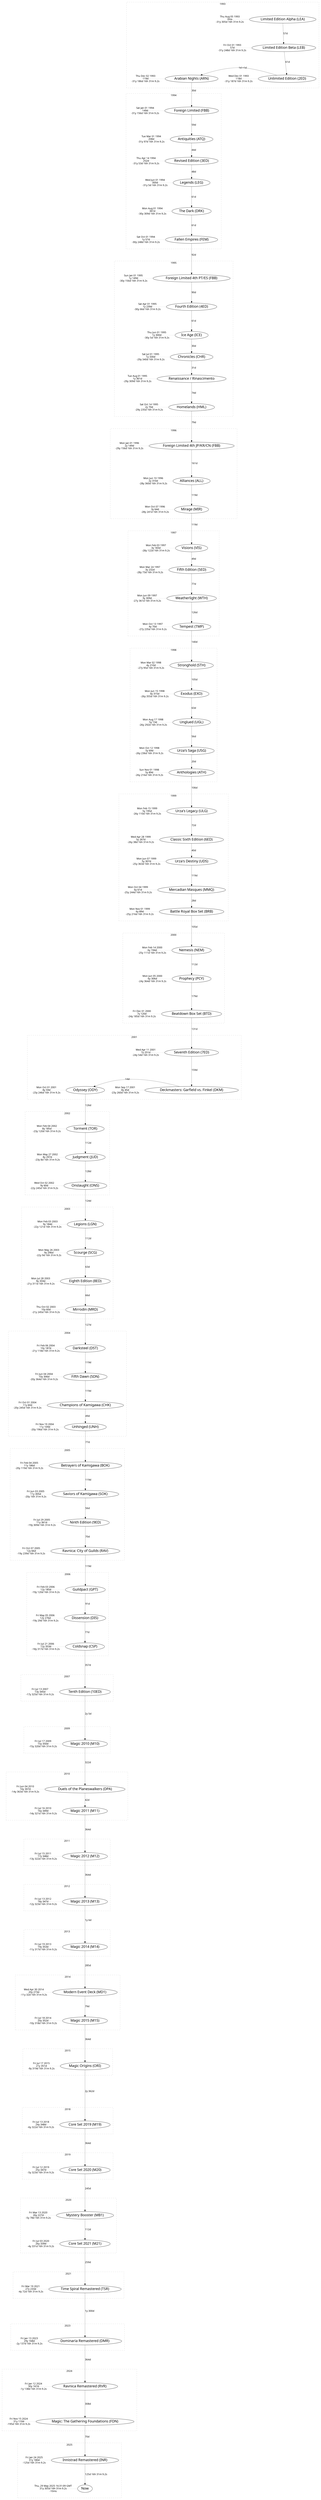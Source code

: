 digraph {
    node [fontname="Simple Plan";];
    edge [fontname="Master Photograph";];
    fontname="Simple Plan";
    rankdir="TD";
    subgraph cluster_1993 {
        fontname="Master Photograph";
        label="1993";
        penwidth="0.2";
        style="dashed";
        subgraph {
            peripheries=0;
            cluster=true;
            label="";
            "Limited Edition Alpha (LEA)" [fontsize="20";];
            "annotation0" [label="Thu Aug 05 1993\n0ms\n-31y 305d 16h 31m 9.2s"; margin="0.2"; shape="plaintext"; style="dotted";];
            "annotation0" -> "Limited Edition Alpha (LEA)" [arrowhead="none"; minlen="0"; penwidth="0.5"; style="dotted"; tailclip="false"; weight="0";];
        }
        subgraph {
            peripheries=0;
            cluster=true;
            label="";
            "Limited Edition Beta (LEB)" [fontsize="20";];
            "annotation1" [label="Fri Oct 01 1993\n57d\n-31y 248d 16h 31m 9.2s"; margin="0.2"; shape="plaintext"; style="dotted";];
            "annotation1" -> "Limited Edition Beta (LEB)" [arrowhead="none"; minlen="0"; penwidth="0.5"; style="dotted"; tailclip="false"; weight="0";];
        }
        subgraph {
            peripheries=0;
            cluster=true;
            label="";
            "Unlimited Edition (2ED)" [fontsize="20";];
            "annotation2" [label="Wed Dec 01 1993\n118d\n-31y 187d 16h 31m 9.2s"; margin="0.2"; shape="plaintext"; style="dotted";];
            "annotation2" -> "Unlimited Edition (2ED)" [arrowhead="none"; minlen="0"; penwidth="0.5"; style="dotted"; tailclip="false"; weight="0";];
        }
        subgraph {
            peripheries=0;
            cluster=true;
            label="";
            "Arabian Nights (ARN)" [fontsize="20";];
            "annotation3" [label="Thu Dec 02 1993\n119d\n-31y 186d 16h 31m 9.2s"; margin="0.2"; shape="plaintext"; style="dotted";];
            "annotation3" -> "Arabian Nights (ARN)" [arrowhead="none"; minlen="0"; penwidth="0.5"; style="dotted"; tailclip="false"; weight="0";];
        }
    }
    subgraph cluster_1994 {
        fontname="Master Photograph";
        label="1994";
        penwidth="0.2";
        style="dashed";
        subgraph {
            peripheries=0;
            cluster=true;
            label="";
            "Foreign Limited (FBB)" [fontsize="20";];
            "annotation4" [label="Sat Jan 01 1994\n149d\n-31y 156d 16h 31m 9.2s"; margin="0.2"; shape="plaintext"; style="dotted";];
            "annotation4" -> "Foreign Limited (FBB)" [arrowhead="none"; minlen="0"; penwidth="0.5"; style="dotted"; tailclip="false"; weight="0";];
        }
        subgraph {
            peripheries=0;
            cluster=true;
            label="";
            "Antiquities (ATQ)" [fontsize="20";];
            "annotation5" [label="Tue Mar 01 1994\n208d\n-31y 97d 16h 31m 9.2s"; margin="0.2"; shape="plaintext"; style="dotted";];
            "annotation5" -> "Antiquities (ATQ)" [arrowhead="none"; minlen="0"; penwidth="0.5"; style="dotted"; tailclip="false"; weight="0";];
        }
        subgraph {
            peripheries=0;
            cluster=true;
            label="";
            "Revised Edition (3ED)" [fontsize="20";];
            "annotation6" [label="Thu Apr 14 1994\n252d\n-31y 53d 16h 31m 9.2s"; margin="0.2"; shape="plaintext"; style="dotted";];
            "annotation6" -> "Revised Edition (3ED)" [arrowhead="none"; minlen="0"; penwidth="0.5"; style="dotted"; tailclip="false"; weight="0";];
        }
        subgraph {
            peripheries=0;
            cluster=true;
            label="";
            "Legends (LEG)" [fontsize="20";];
            "annotation7" [label="Wed Jun 01 1994\n300d\n-31y 5d 16h 31m 9.2s"; margin="0.2"; shape="plaintext"; style="dotted";];
            "annotation7" -> "Legends (LEG)" [arrowhead="none"; minlen="0"; penwidth="0.5"; style="dotted"; tailclip="false"; weight="0";];
        }
        subgraph {
            peripheries=0;
            cluster=true;
            label="";
            "The Dark (DRK)" [fontsize="20";];
            "annotation8" [label="Mon Aug 01 1994\n361d\n-30y 309d 16h 31m 9.2s"; margin="0.2"; shape="plaintext"; style="dotted";];
            "annotation8" -> "The Dark (DRK)" [arrowhead="none"; minlen="0"; penwidth="0.5"; style="dotted"; tailclip="false"; weight="0";];
        }
        subgraph {
            peripheries=0;
            cluster=true;
            label="";
            "Fallen Empires (FEM)" [fontsize="20";];
            "annotation9" [label="Sat Oct 01 1994\n1y 57d\n-30y 248d 16h 31m 9.2s"; margin="0.2"; shape="plaintext"; style="dotted";];
            "annotation9" -> "Fallen Empires (FEM)" [arrowhead="none"; minlen="0"; penwidth="0.5"; style="dotted"; tailclip="false"; weight="0";];
        }
    }
    subgraph cluster_1995 {
        fontname="Master Photograph";
        label="1995";
        penwidth="0.2";
        style="dashed";
        subgraph {
            peripheries=0;
            cluster=true;
            label="";
            "Foreign Limited 4th PT/ES (FBB)" [fontsize="20";];
            "annotation10" [label="Sun Jan 01 1995\n1y 149d\n-30y 156d 16h 31m 9.2s"; margin="0.2"; shape="plaintext"; style="dotted";];
            "annotation10" -> "Foreign Limited 4th PT/ES (FBB)" [arrowhead="none"; minlen="0"; penwidth="0.5"; style="dotted"; tailclip="false"; weight="0";];
        }
        subgraph {
            peripheries=0;
            cluster=true;
            label="";
            "Fourth Edition (4ED)" [fontsize="20";];
            "annotation11" [label="Sat Apr 01 1995\n1y 239d\n-30y 66d 16h 31m 9.2s"; margin="0.2"; shape="plaintext"; style="dotted";];
            "annotation11" -> "Fourth Edition (4ED)" [arrowhead="none"; minlen="0"; penwidth="0.5"; style="dotted"; tailclip="false"; weight="0";];
        }
        subgraph {
            peripheries=0;
            cluster=true;
            label="";
            "Ice Age (ICE)" [fontsize="20";];
            "annotation12" [label="Thu Jun 01 1995\n1y 300d\n-30y 5d 16h 31m 9.2s"; margin="0.2"; shape="plaintext"; style="dotted";];
            "annotation12" -> "Ice Age (ICE)" [arrowhead="none"; minlen="0"; penwidth="0.5"; style="dotted"; tailclip="false"; weight="0";];
        }
        subgraph {
            peripheries=0;
            cluster=true;
            label="";
            "Chronicles (CHR)" [fontsize="20";];
            "annotation13" [label="Sat Jul 01 1995\n1y 330d\n-29y 340d 16h 31m 9.2s"; margin="0.2"; shape="plaintext"; style="dotted";];
            "annotation13" -> "Chronicles (CHR)" [arrowhead="none"; minlen="0"; penwidth="0.5"; style="dotted"; tailclip="false"; weight="0";];
        }
        subgraph {
            peripheries=0;
            cluster=true;
            label="";
            "Renaissance / Rinascimento" [fontsize="20";];
            "annotation14" [label="Tue Aug 01 1995\n1y 361d\n-29y 309d 16h 31m 9.2s"; margin="0.2"; shape="plaintext"; style="dotted";];
            "annotation14" -> "Renaissance / Rinascimento" [arrowhead="none"; minlen="0"; penwidth="0.5"; style="dotted"; tailclip="false"; weight="0";];
        }
        subgraph {
            peripheries=0;
            cluster=true;
            label="";
            "Homelands (HML)" [fontsize="20";];
            "annotation15" [label="Sat Oct 14 1995\n2y 70d\n-29y 235d 16h 31m 9.2s"; margin="0.2"; shape="plaintext"; style="dotted";];
            "annotation15" -> "Homelands (HML)" [arrowhead="none"; minlen="0"; penwidth="0.5"; style="dotted"; tailclip="false"; weight="0";];
        }
    }
    subgraph cluster_1996 {
        fontname="Master Photograph";
        label="1996";
        penwidth="0.2";
        style="dashed";
        subgraph {
            peripheries=0;
            cluster=true;
            label="";
            "Foreign Limited 4th JP/KR/CN (FBB)" [fontsize="20";];
            "annotation16" [label="Mon Jan 01 1996\n2y 149d\n-29y 156d 16h 31m 9.2s"; margin="0.2"; shape="plaintext"; style="dotted";];
            "annotation16" -> "Foreign Limited 4th JP/KR/CN (FBB)" [arrowhead="none"; minlen="0"; penwidth="0.5"; style="dotted"; tailclip="false"; weight="0";];
        }
        subgraph {
            peripheries=0;
            cluster=true;
            label="";
            "Alliances (ALL)" [fontsize="20";];
            "annotation17" [label="Mon Jun 10 1996\n2y 310d\n-28y 360d 16h 31m 9.2s"; margin="0.2"; shape="plaintext"; style="dotted";];
            "annotation17" -> "Alliances (ALL)" [arrowhead="none"; minlen="0"; penwidth="0.5"; style="dotted"; tailclip="false"; weight="0";];
        }
        subgraph {
            peripheries=0;
            cluster=true;
            label="";
            "Mirage (MIR)" [fontsize="20";];
            "annotation18" [label="Mon Oct 07 1996\n3y 64d\n-28y 241d 16h 31m 9.2s"; margin="0.2"; shape="plaintext"; style="dotted";];
            "annotation18" -> "Mirage (MIR)" [arrowhead="none"; minlen="0"; penwidth="0.5"; style="dotted"; tailclip="false"; weight="0";];
        }
    }
    subgraph cluster_1997 {
        fontname="Master Photograph";
        label="1997";
        penwidth="0.2";
        style="dashed";
        subgraph {
            peripheries=0;
            cluster=true;
            label="";
            "Visions (VIS)" [fontsize="20";];
            "annotation19" [label="Mon Feb 03 1997\n3y 183d\n-28y 122d 16h 31m 9.2s"; margin="0.2"; shape="plaintext"; style="dotted";];
            "annotation19" -> "Visions (VIS)" [arrowhead="none"; minlen="0"; penwidth="0.5"; style="dotted"; tailclip="false"; weight="0";];
        }
        subgraph {
            peripheries=0;
            cluster=true;
            label="";
            "Fifth Edition (5ED)" [fontsize="20";];
            "annotation20" [label="Mon Mar 24 1997\n3y 232d\n-28y 73d 16h 31m 9.2s"; margin="0.2"; shape="plaintext"; style="dotted";];
            "annotation20" -> "Fifth Edition (5ED)" [arrowhead="none"; minlen="0"; penwidth="0.5"; style="dotted"; tailclip="false"; weight="0";];
        }
        subgraph {
            peripheries=0;
            cluster=true;
            label="";
            "Weatherlight (WTH)" [fontsize="20";];
            "annotation21" [label="Mon Jun 09 1997\n3y 309d\n-27y 361d 16h 31m 9.2s"; margin="0.2"; shape="plaintext"; style="dotted";];
            "annotation21" -> "Weatherlight (WTH)" [arrowhead="none"; minlen="0"; penwidth="0.5"; style="dotted"; tailclip="false"; weight="0";];
        }
        subgraph {
            peripheries=0;
            cluster=true;
            label="";
            "Tempest (TMP)" [fontsize="20";];
            "annotation22" [label="Mon Oct 13 1997\n4y 70d\n-27y 235d 16h 31m 9.2s"; margin="0.2"; shape="plaintext"; style="dotted";];
            "annotation22" -> "Tempest (TMP)" [arrowhead="none"; minlen="0"; penwidth="0.5"; style="dotted"; tailclip="false"; weight="0";];
        }
    }
    subgraph cluster_1998 {
        fontname="Master Photograph";
        label="1998";
        penwidth="0.2";
        style="dashed";
        subgraph {
            peripheries=0;
            cluster=true;
            label="";
            "Stronghold (STH)" [fontsize="20";];
            "annotation23" [label="Mon Mar 02 1998\n4y 210d\n-27y 95d 16h 31m 9.2s"; margin="0.2"; shape="plaintext"; style="dotted";];
            "annotation23" -> "Stronghold (STH)" [arrowhead="none"; minlen="0"; penwidth="0.5"; style="dotted"; tailclip="false"; weight="0";];
        }
        subgraph {
            peripheries=0;
            cluster=true;
            label="";
            "Exodus (EXO)" [fontsize="20";];
            "annotation24" [label="Mon Jun 15 1998\n4y 315d\n-26y 355d 16h 31m 9.2s"; margin="0.2"; shape="plaintext"; style="dotted";];
            "annotation24" -> "Exodus (EXO)" [arrowhead="none"; minlen="0"; penwidth="0.5"; style="dotted"; tailclip="false"; weight="0";];
        }
        subgraph {
            peripheries=0;
            cluster=true;
            label="";
            "Unglued (UGL)" [fontsize="20";];
            "annotation25" [label="Mon Aug 17 1998\n5y 13d\n-26y 292d 16h 31m 9.2s"; margin="0.2"; shape="plaintext"; style="dotted";];
            "annotation25" -> "Unglued (UGL)" [arrowhead="none"; minlen="0"; penwidth="0.5"; style="dotted"; tailclip="false"; weight="0";];
        }
        subgraph {
            peripheries=0;
            cluster=true;
            label="";
            "Urza's Saga (USG)" [fontsize="20";];
            "annotation26" [label="Mon Oct 12 1998\n5y 69d\n-26y 236d 16h 31m 9.2s"; margin="0.2"; shape="plaintext"; style="dotted";];
            "annotation26" -> "Urza's Saga (USG)" [arrowhead="none"; minlen="0"; penwidth="0.5"; style="dotted"; tailclip="false"; weight="0";];
        }
        subgraph {
            peripheries=0;
            cluster=true;
            label="";
            "Anthologies (ATH)" [fontsize="20";];
            "annotation27" [label="Sun Nov 01 1998\n5y 89d\n-26y 216d 16h 31m 9.2s"; margin="0.2"; shape="plaintext"; style="dotted";];
            "annotation27" -> "Anthologies (ATH)" [arrowhead="none"; minlen="0"; penwidth="0.5"; style="dotted"; tailclip="false"; weight="0";];
        }
    }
    subgraph cluster_1999 {
        fontname="Master Photograph";
        label="1999";
        penwidth="0.2";
        style="dashed";
        subgraph {
            peripheries=0;
            cluster=true;
            label="";
            "Urza's Legacy (ULG)" [fontsize="20";];
            "annotation28" [label="Mon Feb 15 1999\n5y 195d\n-26y 110d 16h 31m 9.2s"; margin="0.2"; shape="plaintext"; style="dotted";];
            "annotation28" -> "Urza's Legacy (ULG)" [arrowhead="none"; minlen="0"; penwidth="0.5"; style="dotted"; tailclip="false"; weight="0";];
        }
        subgraph {
            peripheries=0;
            cluster=true;
            label="";
            "Classic Sixth Edition (6ED)" [fontsize="20";];
            "annotation29" [label="Wed Apr 28 1999\n5y 267d\n-26y 38d 16h 31m 9.2s"; margin="0.2"; shape="plaintext"; style="dotted";];
            "annotation29" -> "Classic Sixth Edition (6ED)" [arrowhead="none"; minlen="0"; penwidth="0.5"; style="dotted"; tailclip="false"; weight="0";];
        }
        subgraph {
            peripheries=0;
            cluster=true;
            label="";
            "Urza's Destiny (UDS)" [fontsize="20";];
            "annotation30" [label="Mon Jun 07 1999\n5y 307d\n-25y 363d 16h 31m 9.2s"; margin="0.2"; shape="plaintext"; style="dotted";];
            "annotation30" -> "Urza's Destiny (UDS)" [arrowhead="none"; minlen="0"; penwidth="0.5"; style="dotted"; tailclip="false"; weight="0";];
        }
        subgraph {
            peripheries=0;
            cluster=true;
            label="";
            "Mercadian Masques (MMQ)" [fontsize="20";];
            "annotation31" [label="Mon Oct 04 1999\n6y 61d\n-25y 244d 16h 31m 9.2s"; margin="0.2"; shape="plaintext"; style="dotted";];
            "annotation31" -> "Mercadian Masques (MMQ)" [arrowhead="none"; minlen="0"; penwidth="0.5"; style="dotted"; tailclip="false"; weight="0";];
        }
        subgraph {
            peripheries=0;
            cluster=true;
            label="";
            "Battle Royal Box Set (BRB)" [fontsize="20";];
            "annotation32" [label="Mon Nov 01 1999\n6y 89d\n-25y 216d 16h 31m 9.2s"; margin="0.2"; shape="plaintext"; style="dotted";];
            "annotation32" -> "Battle Royal Box Set (BRB)" [arrowhead="none"; minlen="0"; penwidth="0.5"; style="dotted"; tailclip="false"; weight="0";];
        }
    }
    subgraph cluster_2000 {
        fontname="Master Photograph";
        label="2000";
        penwidth="0.2";
        style="dashed";
        subgraph {
            peripheries=0;
            cluster=true;
            label="";
            "Nemesis (NEM)" [fontsize="20";];
            "annotation33" [label="Mon Feb 14 2000\n6y 194d\n-25y 111d 16h 31m 9.2s"; margin="0.2"; shape="plaintext"; style="dotted";];
            "annotation33" -> "Nemesis (NEM)" [arrowhead="none"; minlen="0"; penwidth="0.5"; style="dotted"; tailclip="false"; weight="0";];
        }
        subgraph {
            peripheries=0;
            cluster=true;
            label="";
            "Prophecy (PCY)" [fontsize="20";];
            "annotation34" [label="Mon Jun 05 2000\n6y 306d\n-24y 364d 16h 31m 9.2s"; margin="0.2"; shape="plaintext"; style="dotted";];
            "annotation34" -> "Prophecy (PCY)" [arrowhead="none"; minlen="0"; penwidth="0.5"; style="dotted"; tailclip="false"; weight="0";];
        }
        subgraph {
            peripheries=0;
            cluster=true;
            label="";
            "Beatdown Box Set (BTD)" [fontsize="20";];
            "annotation35" [label="Fri Dec 01 2000\n7y 120d\n-24y 185d 16h 31m 9.2s"; margin="0.2"; shape="plaintext"; style="dotted";];
            "annotation35" -> "Beatdown Box Set (BTD)" [arrowhead="none"; minlen="0"; penwidth="0.5"; style="dotted"; tailclip="false"; weight="0";];
        }
    }
    subgraph cluster_2001 {
        fontname="Master Photograph";
        label="2001";
        penwidth="0.2";
        style="dashed";
        subgraph {
            peripheries=0;
            cluster=true;
            label="";
            "Seventh Edition (7ED)" [fontsize="20";];
            "annotation36" [label="Wed Apr 11 2001\n7y 251d\n-24y 54d 16h 31m 9.2s"; margin="0.2"; shape="plaintext"; style="dotted";];
            "annotation36" -> "Seventh Edition (7ED)" [arrowhead="none"; minlen="0"; penwidth="0.5"; style="dotted"; tailclip="false"; weight="0";];
        }
        subgraph {
            peripheries=0;
            cluster=true;
            label="";
            "Deckmasters: Garfield vs. Finkel (DKM)" [fontsize="20";];
            "annotation37" [label="Mon Sep 17 2001\n8y 45d\n-23y 260d 16h 31m 9.2s"; margin="0.2"; shape="plaintext"; style="dotted";];
            "annotation37" -> "Deckmasters: Garfield vs. Finkel (DKM)" [arrowhead="none"; minlen="0"; penwidth="0.5"; style="dotted"; tailclip="false"; weight="0";];
        }
        subgraph {
            peripheries=0;
            cluster=true;
            label="";
            "Odyssey (ODY)" [fontsize="20";];
            "annotation38" [label="Mon Oct 01 2001\n8y 59d\n-23y 246d 16h 31m 9.2s"; margin="0.2"; shape="plaintext"; style="dotted";];
            "annotation38" -> "Odyssey (ODY)" [arrowhead="none"; minlen="0"; penwidth="0.5"; style="dotted"; tailclip="false"; weight="0";];
        }
    }
    subgraph cluster_2002 {
        fontname="Master Photograph";
        label="2002";
        penwidth="0.2";
        style="dashed";
        subgraph {
            peripheries=0;
            cluster=true;
            label="";
            "Torment (TOR)" [fontsize="20";];
            "annotation39" [label="Mon Feb 04 2002\n8y 185d\n-23y 120d 16h 31m 9.2s"; margin="0.2"; shape="plaintext"; style="dotted";];
            "annotation39" -> "Torment (TOR)" [arrowhead="none"; minlen="0"; penwidth="0.5"; style="dotted"; tailclip="false"; weight="0";];
        }
        subgraph {
            peripheries=0;
            cluster=true;
            label="";
            "Judgment (JUD)" [fontsize="20";];
            "annotation40" [label="Mon May 27 2002\n8y 297d\n-23y 8d 16h 31m 9.2s"; margin="0.2"; shape="plaintext"; style="dotted";];
            "annotation40" -> "Judgment (JUD)" [arrowhead="none"; minlen="0"; penwidth="0.5"; style="dotted"; tailclip="false"; weight="0";];
        }
        subgraph {
            peripheries=0;
            cluster=true;
            label="";
            "Onslaught (ONS)" [fontsize="20";];
            "annotation41" [label="Wed Oct 02 2002\n9y 60d\n-22y 245d 16h 31m 9.2s"; margin="0.2"; shape="plaintext"; style="dotted";];
            "annotation41" -> "Onslaught (ONS)" [arrowhead="none"; minlen="0"; penwidth="0.5"; style="dotted"; tailclip="false"; weight="0";];
        }
    }
    subgraph cluster_2003 {
        fontname="Master Photograph";
        label="2003";
        penwidth="0.2";
        style="dashed";
        subgraph {
            peripheries=0;
            cluster=true;
            label="";
            "Legions (LGN)" [fontsize="20";];
            "annotation42" [label="Mon Feb 03 2003\n9y 184d\n-22y 121d 16h 31m 9.2s"; margin="0.2"; shape="plaintext"; style="dotted";];
            "annotation42" -> "Legions (LGN)" [arrowhead="none"; minlen="0"; penwidth="0.5"; style="dotted"; tailclip="false"; weight="0";];
        }
        subgraph {
            peripheries=0;
            cluster=true;
            label="";
            "Scourge (SCG)" [fontsize="20";];
            "annotation43" [label="Mon May 26 2003\n9y 296d\n-22y 9d 16h 31m 9.2s"; margin="0.2"; shape="plaintext"; style="dotted";];
            "annotation43" -> "Scourge (SCG)" [arrowhead="none"; minlen="0"; penwidth="0.5"; style="dotted"; tailclip="false"; weight="0";];
        }
        subgraph {
            peripheries=0;
            cluster=true;
            label="";
            "Eighth Edition (8ED)" [fontsize="20";];
            "annotation44" [label="Mon Jul 28 2003\n9y 359d\n-21y 311d 16h 31m 9.2s"; margin="0.2"; shape="plaintext"; style="dotted";];
            "annotation44" -> "Eighth Edition (8ED)" [arrowhead="none"; minlen="0"; penwidth="0.5"; style="dotted"; tailclip="false"; weight="0";];
        }
        subgraph {
            peripheries=0;
            cluster=true;
            label="";
            "Mirrodin (MRD)" [fontsize="20";];
            "annotation45" [label="Thu Oct 02 2003\n10y 60d\n-21y 245d 16h 31m 9.2s"; margin="0.2"; shape="plaintext"; style="dotted";];
            "annotation45" -> "Mirrodin (MRD)" [arrowhead="none"; minlen="0"; penwidth="0.5"; style="dotted"; tailclip="false"; weight="0";];
        }
    }
    subgraph cluster_2004 {
        fontname="Master Photograph";
        label="2004";
        penwidth="0.2";
        style="dashed";
        subgraph {
            peripheries=0;
            cluster=true;
            label="";
            "Darksteel (DST)" [fontsize="20";];
            "annotation46" [label="Fri Feb 06 2004\n10y 187d\n-21y 118d 16h 31m 9.2s"; margin="0.2"; shape="plaintext"; style="dotted";];
            "annotation46" -> "Darksteel (DST)" [arrowhead="none"; minlen="0"; penwidth="0.5"; style="dotted"; tailclip="false"; weight="0";];
        }
        subgraph {
            peripheries=0;
            cluster=true;
            label="";
            "Fifth Dawn (5DN)" [fontsize="20";];
            "annotation47" [label="Fri Jun 04 2004\n10y 306d\n-20y 364d 16h 31m 9.2s"; margin="0.2"; shape="plaintext"; style="dotted";];
            "annotation47" -> "Fifth Dawn (5DN)" [arrowhead="none"; minlen="0"; penwidth="0.5"; style="dotted"; tailclip="false"; weight="0";];
        }
        subgraph {
            peripheries=0;
            cluster=true;
            label="";
            "Champions of Kamigawa (CHK)" [fontsize="20";];
            "annotation48" [label="Fri Oct 01 2004\n11y 60d\n-20y 245d 16h 31m 9.2s"; margin="0.2"; shape="plaintext"; style="dotted";];
            "annotation48" -> "Champions of Kamigawa (CHK)" [arrowhead="none"; minlen="0"; penwidth="0.5"; style="dotted"; tailclip="false"; weight="0";];
        }
        subgraph {
            peripheries=0;
            cluster=true;
            label="";
            "Unhinged (UNH)" [fontsize="20";];
            "annotation49" [label="Fri Nov 19 2004\n11y 109d\n-20y 196d 16h 31m 9.2s"; margin="0.2"; shape="plaintext"; style="dotted";];
            "annotation49" -> "Unhinged (UNH)" [arrowhead="none"; minlen="0"; penwidth="0.5"; style="dotted"; tailclip="false"; weight="0";];
        }
    }
    subgraph cluster_2005 {
        fontname="Master Photograph";
        label="2005";
        penwidth="0.2";
        style="dashed";
        subgraph {
            peripheries=0;
            cluster=true;
            label="";
            "Betrayers of Kamigawa (BOK)" [fontsize="20";];
            "annotation50" [label="Fri Feb 04 2005\n11y 186d\n-20y 119d 16h 31m 9.2s"; margin="0.2"; shape="plaintext"; style="dotted";];
            "annotation50" -> "Betrayers of Kamigawa (BOK)" [arrowhead="none"; minlen="0"; penwidth="0.5"; style="dotted"; tailclip="false"; weight="0";];
        }
        subgraph {
            peripheries=0;
            cluster=true;
            label="";
            "Saviors of Kamigawa (SOK)" [fontsize="20";];
            "annotation51" [label="Fri Jun 03 2005\n11y 305d\n-20y 16h 31m 9.2s"; margin="0.2"; shape="plaintext"; style="dotted";];
            "annotation51" -> "Saviors of Kamigawa (SOK)" [arrowhead="none"; minlen="0"; penwidth="0.5"; style="dotted"; tailclip="false"; weight="0";];
        }
        subgraph {
            peripheries=0;
            cluster=true;
            label="";
            "Ninth Edition (9ED)" [fontsize="20";];
            "annotation52" [label="Fri Jul 29 2005\n11y 361d\n-19y 309d 16h 31m 9.2s"; margin="0.2"; shape="plaintext"; style="dotted";];
            "annotation52" -> "Ninth Edition (9ED)" [arrowhead="none"; minlen="0"; penwidth="0.5"; style="dotted"; tailclip="false"; weight="0";];
        }
        subgraph {
            peripheries=0;
            cluster=true;
            label="";
            "Ravnica: City of Guilds (RAV)" [fontsize="20";];
            "annotation53" [label="Fri Oct 07 2005\n12y 66d\n-19y 239d 16h 31m 9.2s"; margin="0.2"; shape="plaintext"; style="dotted";];
            "annotation53" -> "Ravnica: City of Guilds (RAV)" [arrowhead="none"; minlen="0"; penwidth="0.5"; style="dotted"; tailclip="false"; weight="0";];
        }
    }
    subgraph cluster_2006 {
        fontname="Master Photograph";
        label="2006";
        penwidth="0.2";
        style="dashed";
        subgraph {
            peripheries=0;
            cluster=true;
            label="";
            "Guildpact (GPT)" [fontsize="20";];
            "annotation54" [label="Fri Feb 03 2006\n12y 185d\n-19y 120d 16h 31m 9.2s"; margin="0.2"; shape="plaintext"; style="dotted";];
            "annotation54" -> "Guildpact (GPT)" [arrowhead="none"; minlen="0"; penwidth="0.5"; style="dotted"; tailclip="false"; weight="0";];
        }
        subgraph {
            peripheries=0;
            cluster=true;
            label="";
            "Dissension (DIS)" [fontsize="20";];
            "annotation55" [label="Fri May 05 2006\n12y 276d\n-19y 29d 16h 31m 9.2s"; margin="0.2"; shape="plaintext"; style="dotted";];
            "annotation55" -> "Dissension (DIS)" [arrowhead="none"; minlen="0"; penwidth="0.5"; style="dotted"; tailclip="false"; weight="0";];
        }
        subgraph {
            peripheries=0;
            cluster=true;
            label="";
            "Coldsnap (CSP)" [fontsize="20";];
            "annotation56" [label="Fri Jul 21 2006\n12y 353d\n-18y 317d 16h 31m 9.2s"; margin="0.2"; shape="plaintext"; style="dotted";];
            "annotation56" -> "Coldsnap (CSP)" [arrowhead="none"; minlen="0"; penwidth="0.5"; style="dotted"; tailclip="false"; weight="0";];
        }
    }
    subgraph cluster_2007 {
        fontname="Master Photograph";
        label="2007";
        penwidth="0.2";
        style="dashed";
        subgraph {
            peripheries=0;
            cluster=true;
            label="";
            "Tenth Edition (10ED)" [fontsize="20";];
            "annotation57" [label="Fri Jul 13 2007\n13y 345d\n-17y 325d 16h 31m 9.2s"; margin="0.2"; shape="plaintext"; style="dotted";];
            "annotation57" -> "Tenth Edition (10ED)" [arrowhead="none"; minlen="0"; penwidth="0.5"; style="dotted"; tailclip="false"; weight="0";];
        }
    }
    subgraph cluster_2009 {
        fontname="Master Photograph";
        label="2009";
        penwidth="0.2";
        style="dashed";
        subgraph {
            peripheries=0;
            cluster=true;
            label="";
            "Magic 2010 (M10)" [fontsize="20";];
            "annotation58" [label="Fri Jul 17 2009\n15y 350d\n-15y 320d 16h 31m 9.2s"; margin="0.2"; shape="plaintext"; style="dotted";];
            "annotation58" -> "Magic 2010 (M10)" [arrowhead="none"; minlen="0"; penwidth="0.5"; style="dotted"; tailclip="false"; weight="0";];
        }
    }
    subgraph cluster_2010 {
        fontname="Master Photograph";
        label="2010";
        penwidth="0.2";
        style="dashed";
        subgraph {
            peripheries=0;
            cluster=true;
            label="";
            "Duels of the Planeswalkers (DPA)" [fontsize="20";];
            "annotation59" [label="Fri Jun 04 2010\n16y 307d\n-14y 363d 16h 31m 9.2s"; margin="0.2"; shape="plaintext"; style="dotted";];
            "annotation59" -> "Duels of the Planeswalkers (DPA)" [arrowhead="none"; minlen="0"; penwidth="0.5"; style="dotted"; tailclip="false"; weight="0";];
        }
        subgraph {
            peripheries=0;
            cluster=true;
            label="";
            "Magic 2011 (M11)" [fontsize="20";];
            "annotation60" [label="Fri Jul 16 2010\n16y 349d\n-14y 321d 16h 31m 9.2s"; margin="0.2"; shape="plaintext"; style="dotted";];
            "annotation60" -> "Magic 2011 (M11)" [arrowhead="none"; minlen="0"; penwidth="0.5"; style="dotted"; tailclip="false"; weight="0";];
        }
    }
    subgraph cluster_2011 {
        fontname="Master Photograph";
        label="2011";
        penwidth="0.2";
        style="dashed";
        subgraph {
            peripheries=0;
            cluster=true;
            label="";
            "Magic 2012 (M12)" [fontsize="20";];
            "annotation61" [label="Fri Jul 15 2011\n17y 348d\n-13y 322d 16h 31m 9.2s"; margin="0.2"; shape="plaintext"; style="dotted";];
            "annotation61" -> "Magic 2012 (M12)" [arrowhead="none"; minlen="0"; penwidth="0.5"; style="dotted"; tailclip="false"; weight="0";];
        }
    }
    subgraph cluster_2012 {
        fontname="Master Photograph";
        label="2012";
        penwidth="0.2";
        style="dashed";
        subgraph {
            peripheries=0;
            cluster=true;
            label="";
            "Magic 2013 (M13)" [fontsize="20";];
            "annotation62" [label="Fri Jul 13 2012\n18y 347d\n-12y 323d 16h 31m 9.2s"; margin="0.2"; shape="plaintext"; style="dotted";];
            "annotation62" -> "Magic 2013 (M13)" [arrowhead="none"; minlen="0"; penwidth="0.5"; style="dotted"; tailclip="false"; weight="0";];
        }
    }
    subgraph cluster_2013 {
        fontname="Master Photograph";
        label="2013";
        penwidth="0.2";
        style="dashed";
        subgraph {
            peripheries=0;
            cluster=true;
            label="";
            "Magic 2014 (M14)" [fontsize="20";];
            "annotation63" [label="Fri Jul 19 2013\n19y 353d\n-11y 317d 16h 31m 9.2s"; margin="0.2"; shape="plaintext"; style="dotted";];
            "annotation63" -> "Magic 2014 (M14)" [arrowhead="none"; minlen="0"; penwidth="0.5"; style="dotted"; tailclip="false"; weight="0";];
        }
    }
    subgraph cluster_2014 {
        fontname="Master Photograph";
        label="2014";
        penwidth="0.2";
        style="dashed";
        subgraph {
            peripheries=0;
            cluster=true;
            label="";
            "Modern Event Deck (MD1)" [fontsize="20";];
            "annotation64" [label="Wed Apr 30 2014\n20y 273d\n-11y 32d 16h 31m 9.2s"; margin="0.2"; shape="plaintext"; style="dotted";];
            "annotation64" -> "Modern Event Deck (MD1)" [arrowhead="none"; minlen="0"; penwidth="0.5"; style="dotted"; tailclip="false"; weight="0";];
        }
        subgraph {
            peripheries=0;
            cluster=true;
            label="";
            "Magic 2015 (M15)" [fontsize="20";];
            "annotation65" [label="Fri Jul 18 2014\n20y 352d\n-10y 318d 16h 31m 9.2s"; margin="0.2"; shape="plaintext"; style="dotted";];
            "annotation65" -> "Magic 2015 (M15)" [arrowhead="none"; minlen="0"; penwidth="0.5"; style="dotted"; tailclip="false"; weight="0";];
        }
    }
    subgraph cluster_2015 {
        fontname="Master Photograph";
        label="2015";
        penwidth="0.2";
        style="dashed";
        subgraph {
            peripheries=0;
            cluster=true;
            label="";
            "Magic Origins (ORI)" [fontsize="20";];
            "annotation66" [label="Fri Jul 17 2015\n21y 351d\n-9y 319d 16h 31m 9.2s"; margin="0.2"; shape="plaintext"; style="dotted";];
            "annotation66" -> "Magic Origins (ORI)" [arrowhead="none"; minlen="0"; penwidth="0.5"; style="dotted"; tailclip="false"; weight="0";];
        }
    }
    subgraph cluster_2018 {
        fontname="Master Photograph";
        label="2018";
        penwidth="0.2";
        style="dashed";
        subgraph {
            peripheries=0;
            cluster=true;
            label="";
            "Core Set 2019 (M19)" [fontsize="20";];
            "annotation67" [label="Fri Jul 13 2018\n24y 348d\n-6y 322d 16h 31m 9.2s"; margin="0.2"; shape="plaintext"; style="dotted";];
            "annotation67" -> "Core Set 2019 (M19)" [arrowhead="none"; minlen="0"; penwidth="0.5"; style="dotted"; tailclip="false"; weight="0";];
        }
    }
    subgraph cluster_2019 {
        fontname="Master Photograph";
        label="2019";
        penwidth="0.2";
        style="dashed";
        subgraph {
            peripheries=0;
            cluster=true;
            label="";
            "Core Set 2020 (M20)" [fontsize="20";];
            "annotation68" [label="Fri Jul 12 2019\n25y 347d\n-5y 323d 16h 31m 9.2s"; margin="0.2"; shape="plaintext"; style="dotted";];
            "annotation68" -> "Core Set 2020 (M20)" [arrowhead="none"; minlen="0"; penwidth="0.5"; style="dotted"; tailclip="false"; weight="0";];
        }
    }
    subgraph cluster_2020 {
        fontname="Master Photograph";
        label="2020";
        penwidth="0.2";
        style="dashed";
        subgraph {
            peripheries=0;
            cluster=true;
            label="";
            "Mystery Booster (MB1)" [fontsize="20";];
            "annotation69" [label="Fri Mar 13 2020\n26y 227d\n-5y 78d 16h 31m 9.2s"; margin="0.2"; shape="plaintext"; style="dotted";];
            "annotation69" -> "Mystery Booster (MB1)" [arrowhead="none"; minlen="0"; penwidth="0.5"; style="dotted"; tailclip="false"; weight="0";];
        }
        subgraph {
            peripheries=0;
            cluster=true;
            label="";
            "Core Set 2021 (M21)" [fontsize="20";];
            "annotation70" [label="Fri Jul 03 2020\n26y 339d\n-4y 331d 16h 31m 9.2s"; margin="0.2"; shape="plaintext"; style="dotted";];
            "annotation70" -> "Core Set 2021 (M21)" [arrowhead="none"; minlen="0"; penwidth="0.5"; style="dotted"; tailclip="false"; weight="0";];
        }
    }
    subgraph cluster_2021 {
        fontname="Master Photograph";
        label="2021";
        penwidth="0.2";
        style="dashed";
        subgraph {
            peripheries=0;
            cluster=true;
            label="";
            "Time Spiral Remastered (TSR)" [fontsize="20";];
            "annotation71" [label="Fri Mar 19 2021\n27y 233d\n-4y 72d 16h 31m 9.2s"; margin="0.2"; shape="plaintext"; style="dotted";];
            "annotation71" -> "Time Spiral Remastered (TSR)" [arrowhead="none"; minlen="0"; penwidth="0.5"; style="dotted"; tailclip="false"; weight="0";];
        }
    }
    subgraph cluster_2023 {
        fontname="Master Photograph";
        label="2023";
        penwidth="0.2";
        style="dashed";
        subgraph {
            peripheries=0;
            cluster=true;
            label="";
            "Dominaria Remastered (DMR)" [fontsize="20";];
            "annotation72" [label="Fri Jan 13 2023\n29y 168d\n-2y 137d 16h 31m 9.2s"; margin="0.2"; shape="plaintext"; style="dotted";];
            "annotation72" -> "Dominaria Remastered (DMR)" [arrowhead="none"; minlen="0"; penwidth="0.5"; style="dotted"; tailclip="false"; weight="0";];
        }
    }
    subgraph cluster_2024 {
        fontname="Master Photograph";
        label="2024";
        penwidth="0.2";
        style="dashed";
        subgraph {
            peripheries=0;
            cluster=true;
            label="";
            "Ravnica Remastered (RVR)" [fontsize="20";];
            "annotation73" [label="Fri Jan 12 2024\n30y 167d\n-1y 138d 16h 31m 9.2s"; margin="0.2"; shape="plaintext"; style="dotted";];
            "annotation73" -> "Ravnica Remastered (RVR)" [arrowhead="none"; minlen="0"; penwidth="0.5"; style="dotted"; tailclip="false"; weight="0";];
        }
        subgraph {
            peripheries=0;
            cluster=true;
            label="";
            "Magic: The Gathering Foundations (FDN)" [fontsize="20";];
            "annotation74" [label="Fri Nov 15 2024\n31y 110d\n-195d 16h 31m 9.2s"; margin="0.2"; shape="plaintext"; style="dotted";];
            "annotation74" -> "Magic: The Gathering Foundations (FDN)" [arrowhead="none"; minlen="0"; penwidth="0.5"; style="dotted"; tailclip="false"; weight="0";];
        }
    }
    subgraph cluster_2025 {
        fontname="Master Photograph";
        label="2025";
        penwidth="0.2";
        style="dashed";
        subgraph {
            peripheries=0;
            cluster=true;
            label="";
            "Innistrad Remastered (INR)" [fontsize="20";];
            "annotation75" [label="Fri Jan 24 2025\n31y 180d\n-125d 16h 31m 9.2s"; margin="0.2"; shape="plaintext"; style="dotted";];
            "annotation75" -> "Innistrad Remastered (INR)" [arrowhead="none"; minlen="0"; penwidth="0.5"; style="dotted"; tailclip="false"; weight="0";];
        }
        subgraph {
            peripheries=0;
            cluster=true;
            label="";
            "Now" [fontsize="20";];
            "annotation76" [label="Thu, 29 May 2025 16:31:09 GMT\n31y 305d 16h 31m 9.2s\n-10ms"; margin="0.2"; shape="plaintext"; style="dotted";];
            "annotation76" -> "Now" [arrowhead="none"; minlen="0"; penwidth="0.5"; style="dotted"; tailclip="false"; weight="0";];
        }
        "Limited Edition Alpha (LEA)" -> "Limited Edition Beta (LEB)" [label="57d"; minlen="2.097141118779237"; penwidth="0.5"; weight="1";];
        "Limited Edition Beta (LEB)" -> "Unlimited Edition (2ED)" [label="61d"; minlen="2.164963715117998"; penwidth="0.5"; weight="1";];
        "Unlimited Edition (2ED)" -> "Arabian Nights (ARN)" [label="1d +1d"; minlen="0.01"; penwidth="0.5"; weight="1";];
        "Arabian Nights (ARN)" -> "Foreign Limited (FBB)" [label="30d"; minlen="1.488077055429833"; penwidth="0.5"; weight="1";];
        "Foreign Limited (FBB)" -> "Antiquities (ATQ)" [label="59d"; minlen="2.1316272948504063"; penwidth="0.5"; weight="1";];
        "Antiquities (ATQ)" -> "Revised Edition (3ED)" [label="44d"; minlen="1.8382794848629478"; penwidth="0.5"; weight="1";];
        "Revised Edition (3ED)" -> "Legends (LEG)" [label="48d"; minlen="1.9252908618525777"; penwidth="0.5"; weight="1";];
        "Legends (LEG)" -> "The Dark (DRK)" [label="61d"; minlen="2.164963715117998"; penwidth="0.5"; weight="1";];
        "The Dark (DRK)" -> "Fallen Empires (FEM)" [label="61d"; minlen="2.164963715117998"; penwidth="0.5"; weight="1";];
        "Fallen Empires (FEM)" -> "Foreign Limited 4th PT/ES (FBB)" [label="92d"; minlen="2.575878427993727"; penwidth="0.5"; weight="1";];
        "Foreign Limited 4th PT/ES (FBB)" -> "Fourth Edition (4ED)" [label="90d"; minlen="2.5538995212749516"; penwidth="0.5"; weight="1";];
        "Fourth Edition (4ED)" -> "Ice Age (ICE)" [label="61d"; minlen="2.164963715117998"; penwidth="0.5"; weight="1";];
        "Ice Age (ICE)" -> "Chronicles (CHR)" [label="30d"; minlen="1.455287232606842"; penwidth="0.5"; weight="1";];
        "Chronicles (CHR)" -> "Renaissance / Rinascimento" [label="31d"; minlen="1.488077055429833"; penwidth="0.5"; weight="1";];
        "Renaissance / Rinascimento" -> "Homelands (HML)" [label="74d"; minlen="2.3581549441488563"; penwidth="0.5"; weight="1";];
        "Homelands (HML)" -> "Foreign Limited 4th JP/KR/CN (FBB)" [label="79d"; minlen="2.423537703411708"; penwidth="0.5"; weight="1";];
        "Foreign Limited 4th JP/KR/CN (FBB)" -> "Alliances (ALL)" [label="161d"; minlen="3.1354942159291497"; penwidth="0.5"; weight="1";];
        "Alliances (ALL)" -> "Mirage (MIR)" [label="119d"; minlen="2.833213344056216"; penwidth="0.5"; weight="1";];
        "Mirage (MIR)" -> "Visions (VIS)" [label="119d"; minlen="2.833213344056216"; penwidth="0.5"; weight="1";];
        "Visions (VIS)" -> "Fifth Edition (5ED)" [label="49d"; minlen="1.9459101490553132"; penwidth="0.5"; weight="1";];
        "Fifth Edition (5ED)" -> "Weatherlight (WTH)" [label="77d"; minlen="2.3978952727983707"; penwidth="0.5"; weight="1";];
        "Weatherlight (WTH)" -> "Tempest (TMP)" [label="126d"; minlen="2.8903717578961645"; penwidth="0.5"; weight="1";];
        "Tempest (TMP)" -> "Stronghold (STH)" [label="140d"; minlen="2.995732273553991"; penwidth="0.5"; weight="1";];
        "Stronghold (STH)" -> "Exodus (EXO)" [label="105d"; minlen="2.70805020110221"; penwidth="0.5"; weight="1";];
        "Exodus (EXO)" -> "Unglued (UGL)" [label="63d"; minlen="2.1972245773362196"; penwidth="0.5"; weight="1";];
        "Unglued (UGL)" -> "Urza's Saga (USG)" [label="56d"; minlen="2.0794415416798357"; penwidth="0.5"; weight="1";];
        "Urza's Saga (USG)" -> "Anthologies (ATH)" [label="20d"; minlen="1.0498221244986778"; penwidth="0.5"; weight="1";];
        "Anthologies (ATH)" -> "Urza's Legacy (ULG)" [label="106d"; minlen="2.717528945056754"; penwidth="0.5"; weight="1";];
        "Urza's Legacy (ULG)" -> "Classic Sixth Edition (6ED)" [label="72d"; minlen="2.330755969960742"; penwidth="0.5"; weight="1";];
        "Classic Sixth Edition (6ED)" -> "Urza's Destiny (UDS)" [label="40d"; minlen="1.742969305058623"; penwidth="0.5"; weight="1";];
        "Urza's Destiny (UDS)" -> "Mercadian Masques (MMQ)" [label="119d"; minlen="2.833213344056216"; penwidth="0.5"; weight="1";];
        "Mercadian Masques (MMQ)" -> "Battle Royal Box Set (BRB)" [label="28d"; minlen="1.3862943611198906"; penwidth="0.5"; weight="1";];
        "Battle Royal Box Set (BRB)" -> "Nemesis (NEM)" [label="105d"; minlen="2.70805020110221"; penwidth="0.5"; weight="1";];
        "Nemesis (NEM)" -> "Prophecy (PCY)" [label="112d"; minlen="2.772588722239781"; penwidth="0.5"; weight="1";];
        "Prophecy (PCY)" -> "Beatdown Box Set (BTD)" [label="179d"; minlen="3.241475656785442"; penwidth="0.5"; weight="1";];
        "Beatdown Box Set (BTD)" -> "Seventh Edition (7ED)" [label="131d"; minlen="2.929287174145838"; penwidth="0.5"; weight="1";];
        "Seventh Edition (7ED)" -> "Deckmasters: Garfield vs. Finkel (DKM)" [label="159d"; minlen="3.122994053164918"; penwidth="0.5"; weight="1";];
        "Deckmasters: Garfield vs. Finkel (DKM)" -> "Odyssey (ODY)" [label="14d"; minlen="0.6931471805599453"; penwidth="0.5"; weight="1";];
        "Odyssey (ODY)" -> "Torment (TOR)" [label="126d"; minlen="2.8903717578961645"; penwidth="0.5"; weight="1";];
        "Torment (TOR)" -> "Judgment (JUD)" [label="112d"; minlen="2.772588722239781"; penwidth="0.5"; weight="1";];
        "Judgment (JUD)" -> "Onslaught (ONS)" [label="128d"; minlen="2.906120114864304"; penwidth="0.5"; weight="1";];
        "Onslaught (ONS)" -> "Legions (LGN)" [label="124d"; minlen="2.8743714165497236"; penwidth="0.5"; weight="1";];
        "Legions (LGN)" -> "Scourge (SCG)" [label="112d"; minlen="2.772588722239781"; penwidth="0.5"; weight="1";];
        "Scourge (SCG)" -> "Eighth Edition (8ED)" [label="63d"; minlen="2.1972245773362196"; penwidth="0.5"; weight="1";];
        "Eighth Edition (8ED)" -> "Mirrodin (MRD)" [label="66d"; minlen="2.243744592971112"; penwidth="0.5"; weight="1";];
        "Mirrodin (MRD)" -> "Darksteel (DST)" [label="127d"; minlen="2.8982769374032777"; penwidth="0.5"; weight="1";];
        "Darksteel (DST)" -> "Fifth Dawn (5DN)" [label="119d"; minlen="2.833213344056216"; penwidth="0.5"; weight="1";];
        "Fifth Dawn (5DN)" -> "Champions of Kamigawa (CHK)" [label="119d"; minlen="2.833213344056216"; penwidth="0.5"; weight="1";];
        "Champions of Kamigawa (CHK)" -> "Unhinged (UNH)" [label="49d"; minlen="1.9459101490553132"; penwidth="0.5"; weight="1";];
        "Unhinged (UNH)" -> "Betrayers of Kamigawa (BOK)" [label="77d"; minlen="2.3978952727983707"; penwidth="0.5"; weight="1";];
        "Betrayers of Kamigawa (BOK)" -> "Saviors of Kamigawa (SOK)" [label="119d"; minlen="2.833213344056216"; penwidth="0.5"; weight="1";];
        "Saviors of Kamigawa (SOK)" -> "Ninth Edition (9ED)" [label="56d"; minlen="2.0794415416798357"; penwidth="0.5"; weight="1";];
        "Ninth Edition (9ED)" -> "Ravnica: City of Guilds (RAV)" [label="70d"; minlen="2.302585092994046"; penwidth="0.5"; weight="1";];
        "Ravnica: City of Guilds (RAV)" -> "Guildpact (GPT)" [label="119d"; minlen="2.833213344056216"; penwidth="0.5"; weight="1";];
        "Guildpact (GPT)" -> "Dissension (DIS)" [label="91d"; minlen="2.5649493574615367"; penwidth="0.5"; weight="1";];
        "Dissension (DIS)" -> "Coldsnap (CSP)" [label="77d"; minlen="2.3978952727983707"; penwidth="0.5"; weight="1";];
        "Coldsnap (CSP)" -> "Tenth Edition (10ED)" [label="357d"; minlen="3.9318256327243257"; penwidth="0.5"; weight="1";];
        "Tenth Edition (10ED)" -> "Magic 2010 (M10)" [label="2y 5d"; minlen="4.653960350157523"; penwidth="0.5"; weight="1";];
        "Magic 2010 (M10)" -> "Duels of the Planeswalkers (DPA)" [label="322d"; minlen="3.828641396489095"; penwidth="0.5"; weight="1";];
        "Duels of the Planeswalkers (DPA)" -> "Magic 2011 (M11)" [label="42d"; minlen="1.791759469228055"; penwidth="0.5"; weight="1";];
        "Magic 2011 (M11)" -> "Magic 2012 (M12)" [label="364d"; minlen="3.9512437185814275"; penwidth="0.5"; weight="1";];
        "Magic 2012 (M12)" -> "Magic 2013 (M13)" [label="364d"; minlen="3.9512437185814275"; penwidth="0.5"; weight="1";];
        "Magic 2013 (M13)" -> "Magic 2014 (M14)" [label="1y 6d"; minlen="3.970291913552122"; penwidth="0.5"; weight="1";];
        "Magic 2014 (M14)" -> "Modern Event Deck (MD1)" [label="285d"; minlen="3.7065790312133373"; penwidth="0.5"; weight="1";];
        "Modern Event Deck (MD1)" -> "Magic 2015 (M15)" [label="79d"; minlen="2.423537703411708"; penwidth="0.5"; weight="1";];
        "Magic 2015 (M15)" -> "Magic Origins (ORI)" [label="364d"; minlen="3.9512437185814275"; penwidth="0.5"; weight="1";];
        "Magic Origins (ORI)" -> "Core Set 2019 (M19)" [label="2y 362d"; minlen="5.049856007249537"; penwidth="0.5"; weight="1";];
        "Core Set 2019 (M19)" -> "Core Set 2020 (M20)" [label="364d"; minlen="3.9512437185814275"; penwidth="0.5"; weight="1";];
        "Core Set 2020 (M20)" -> "Mystery Booster (MB1)" [label="245d"; minlen="3.5553480614894135"; penwidth="0.5"; weight="1";];
        "Mystery Booster (MB1)" -> "Core Set 2021 (M21)" [label="112d"; minlen="2.772588722239781"; penwidth="0.5"; weight="1";];
        "Core Set 2021 (M21)" -> "Time Spiral Remastered (TSR)" [label="259d"; minlen="3.6109179126442243"; penwidth="0.5"; weight="1";];
        "Time Spiral Remastered (TSR)" -> "Dominaria Remastered (DMR)" [label="1y 300d"; minlen="4.553876891600541"; penwidth="0.5"; weight="1";];
        "Dominaria Remastered (DMR)" -> "Ravnica Remastered (RVR)" [label="364d"; minlen="3.9512437185814275"; penwidth="0.5"; weight="1";];
        "Ravnica Remastered (RVR)" -> "Magic: The Gathering Foundations (FDN)" [label="308d"; minlen="3.784189633918261"; penwidth="0.5"; weight="1";];
        "Magic: The Gathering Foundations (FDN)" -> "Innistrad Remastered (INR)" [label="70d"; minlen="2.302585092994046"; penwidth="0.5"; weight="1";];
        "Innistrad Remastered (INR)" -> "Now" [label="125d 16h 31m 9.2s"; minlen="2.8878948937634217"; penwidth="0.5"; weight="1";];
    }
}